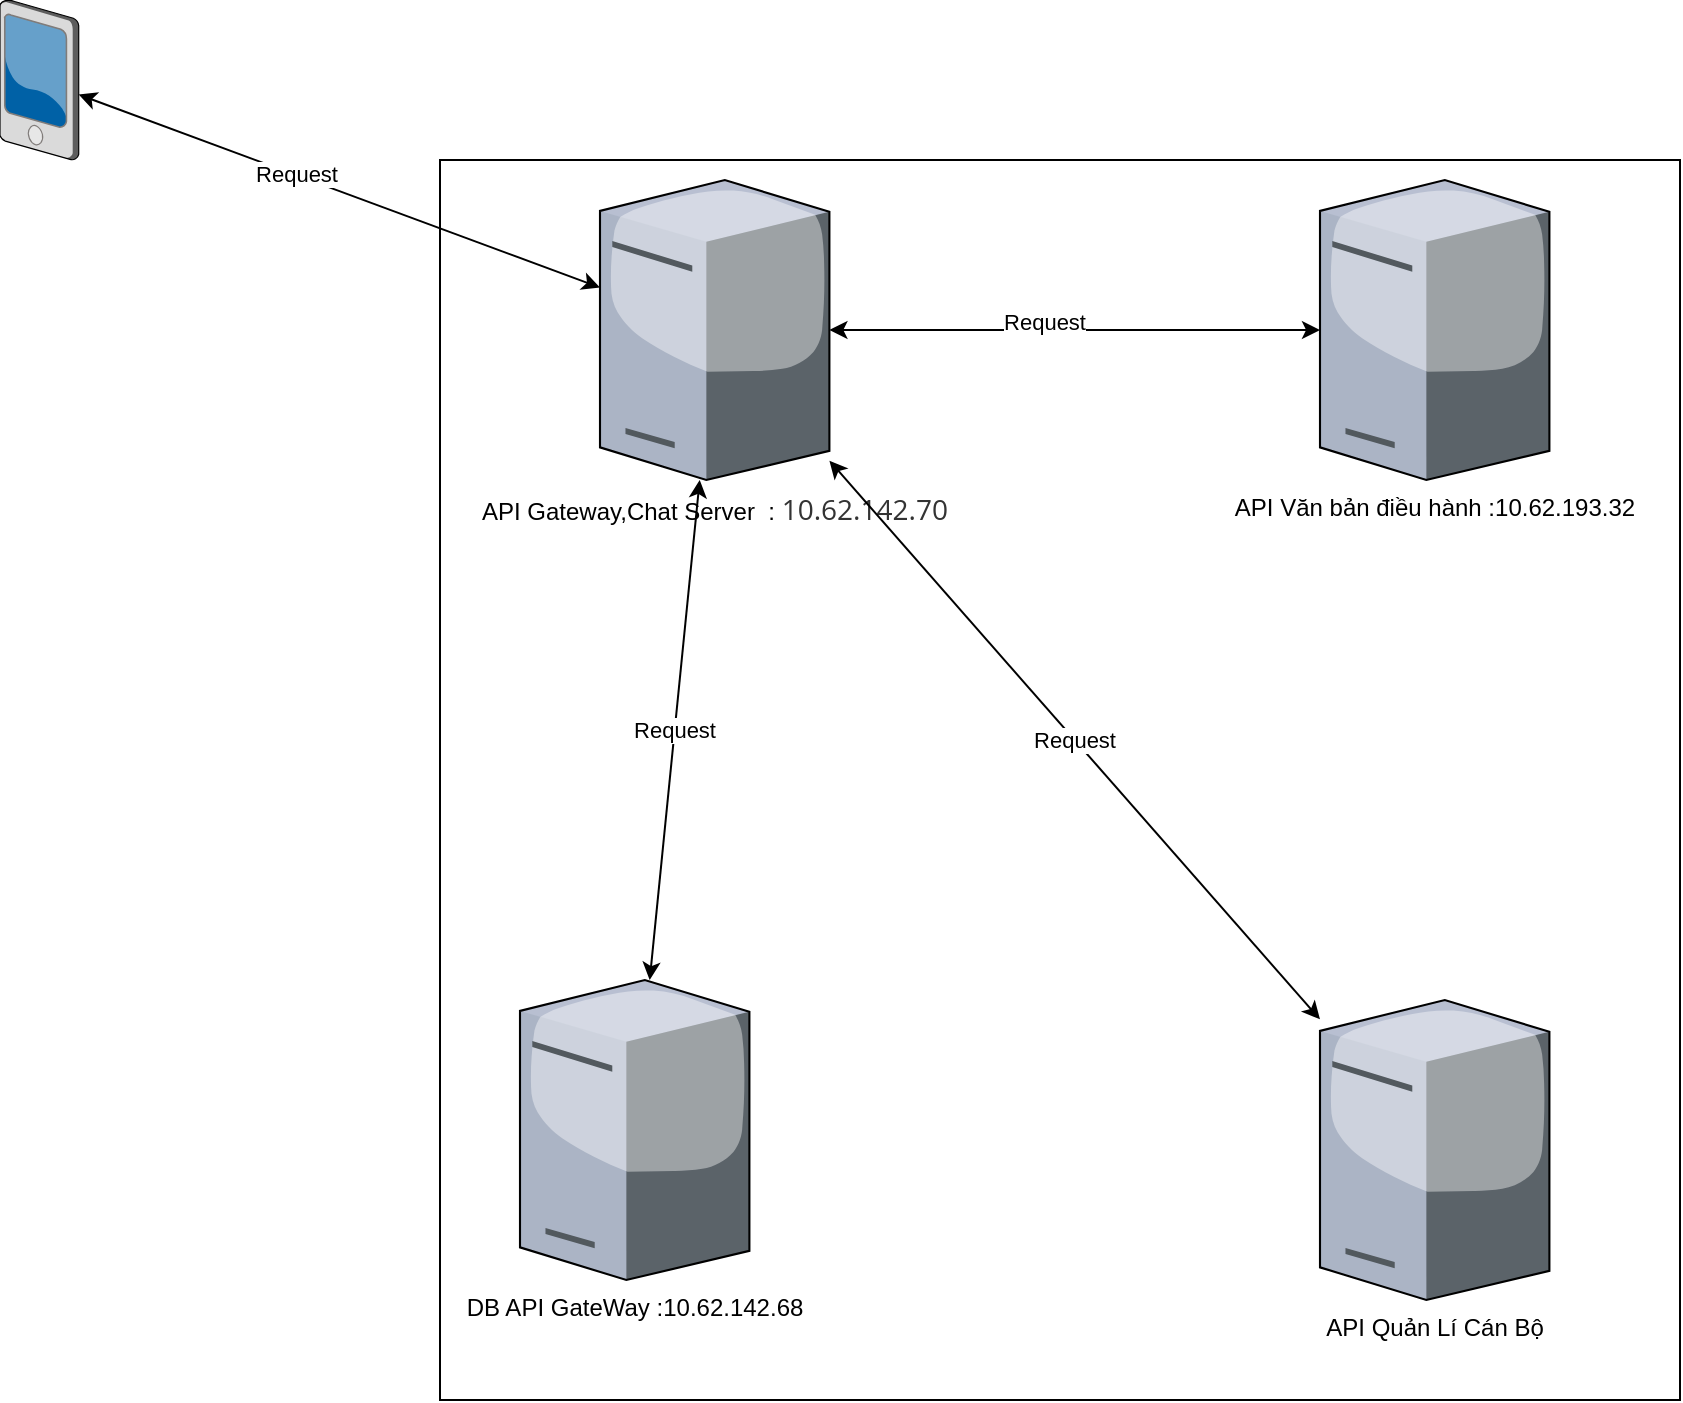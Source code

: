 <mxfile version="13.10.2" type="github">
  <diagram name="Page-1" id="822b0af5-4adb-64df-f703-e8dfc1f81529">
    <mxGraphModel dx="326" dy="828" grid="1" gridSize="10" guides="1" tooltips="1" connect="1" arrows="1" fold="1" page="1" pageScale="1" pageWidth="1100" pageHeight="850" background="#ffffff" math="0" shadow="0">
      <root>
        <mxCell id="0" />
        <mxCell id="1" parent="0" />
        <mxCell id="RVc0fJ-_2hFhuDaeiaC--2" value="" style="whiteSpace=wrap;html=1;aspect=fixed;" vertex="1" parent="1">
          <mxGeometry x="1450" y="170" width="620" height="620" as="geometry" />
        </mxCell>
        <mxCell id="RVc0fJ-_2hFhuDaeiaC--4" value="" style="verticalLabelPosition=bottom;aspect=fixed;html=1;verticalAlign=top;strokeColor=none;align=center;outlineConnect=0;shape=mxgraph.citrix.pda;" vertex="1" parent="1">
          <mxGeometry x="1230" y="90" width="39.35" height="80" as="geometry" />
        </mxCell>
        <mxCell id="RVc0fJ-_2hFhuDaeiaC--6" value="API Gateway,Chat Server&amp;nbsp; :&amp;nbsp;&lt;span style=&quot;color: rgb(51 , 51 , 51) ; font-family: &amp;#34;open sans&amp;#34; ; background-color: rgb(255 , 255 , 255)&quot;&gt;&lt;font style=&quot;font-size: 14px&quot;&gt;10.62.142.70&lt;/font&gt;&lt;/span&gt;" style="verticalLabelPosition=bottom;aspect=fixed;html=1;verticalAlign=top;strokeColor=none;align=center;outlineConnect=0;shape=mxgraph.citrix.license_server;" vertex="1" parent="1">
          <mxGeometry x="1530" y="180" width="114.7" height="150" as="geometry" />
        </mxCell>
        <mxCell id="RVc0fJ-_2hFhuDaeiaC--7" value="DB API GateWay :10.62.142.68" style="verticalLabelPosition=bottom;aspect=fixed;html=1;verticalAlign=top;strokeColor=none;align=center;outlineConnect=0;shape=mxgraph.citrix.license_server;" vertex="1" parent="1">
          <mxGeometry x="1490" y="580" width="114.7" height="150" as="geometry" />
        </mxCell>
        <mxCell id="RVc0fJ-_2hFhuDaeiaC--8" value="API Văn bản điều hành :&lt;span&gt;10.62.193.32&lt;/span&gt;&lt;div&gt;&lt;br&gt;&lt;/div&gt;&lt;div&gt;&lt;br&gt;&lt;/div&gt;" style="verticalLabelPosition=bottom;aspect=fixed;html=1;verticalAlign=top;strokeColor=none;align=center;outlineConnect=0;shape=mxgraph.citrix.license_server;" vertex="1" parent="1">
          <mxGeometry x="1890" y="180" width="114.7" height="150" as="geometry" />
        </mxCell>
        <mxCell id="RVc0fJ-_2hFhuDaeiaC--9" value="API Quản Lí Cán Bộ" style="verticalLabelPosition=bottom;aspect=fixed;html=1;verticalAlign=top;strokeColor=none;align=center;outlineConnect=0;shape=mxgraph.citrix.license_server;" vertex="1" parent="1">
          <mxGeometry x="1890" y="590" width="114.7" height="150" as="geometry" />
        </mxCell>
        <mxCell id="RVc0fJ-_2hFhuDaeiaC--14" value="" style="endArrow=classic;startArrow=classic;html=1;" edge="1" parent="1" source="RVc0fJ-_2hFhuDaeiaC--6" target="RVc0fJ-_2hFhuDaeiaC--4">
          <mxGeometry width="50" height="50" relative="1" as="geometry">
            <mxPoint x="1270" y="340" as="sourcePoint" />
            <mxPoint x="1320" y="290" as="targetPoint" />
          </mxGeometry>
        </mxCell>
        <mxCell id="RVc0fJ-_2hFhuDaeiaC--18" value="Request" style="edgeLabel;html=1;align=center;verticalAlign=middle;resizable=0;points=[];" vertex="1" connectable="0" parent="RVc0fJ-_2hFhuDaeiaC--14">
          <mxGeometry x="0.168" relative="1" as="geometry">
            <mxPoint y="-1" as="offset" />
          </mxGeometry>
        </mxCell>
        <mxCell id="RVc0fJ-_2hFhuDaeiaC--19" value="" style="endArrow=classic;startArrow=classic;html=1;" edge="1" parent="1" source="RVc0fJ-_2hFhuDaeiaC--8" target="RVc0fJ-_2hFhuDaeiaC--6">
          <mxGeometry width="50" height="50" relative="1" as="geometry">
            <mxPoint x="1650" y="450" as="sourcePoint" />
            <mxPoint x="1700" y="400" as="targetPoint" />
          </mxGeometry>
        </mxCell>
        <mxCell id="RVc0fJ-_2hFhuDaeiaC--20" value="Request" style="edgeLabel;html=1;align=center;verticalAlign=middle;resizable=0;points=[];" vertex="1" connectable="0" parent="RVc0fJ-_2hFhuDaeiaC--19">
          <mxGeometry x="0.125" y="-4" relative="1" as="geometry">
            <mxPoint as="offset" />
          </mxGeometry>
        </mxCell>
        <mxCell id="RVc0fJ-_2hFhuDaeiaC--21" value="Request" style="endArrow=classic;startArrow=classic;html=1;" edge="1" parent="1" source="RVc0fJ-_2hFhuDaeiaC--7" target="RVc0fJ-_2hFhuDaeiaC--6">
          <mxGeometry width="50" height="50" relative="1" as="geometry">
            <mxPoint x="1650" y="450" as="sourcePoint" />
            <mxPoint x="1700" y="400" as="targetPoint" />
          </mxGeometry>
        </mxCell>
        <mxCell id="RVc0fJ-_2hFhuDaeiaC--22" value="Request" style="endArrow=classic;startArrow=classic;html=1;" edge="1" parent="1" source="RVc0fJ-_2hFhuDaeiaC--9" target="RVc0fJ-_2hFhuDaeiaC--6">
          <mxGeometry width="50" height="50" relative="1" as="geometry">
            <mxPoint x="1650" y="450" as="sourcePoint" />
            <mxPoint x="1700" y="400" as="targetPoint" />
          </mxGeometry>
        </mxCell>
      </root>
    </mxGraphModel>
  </diagram>
</mxfile>
